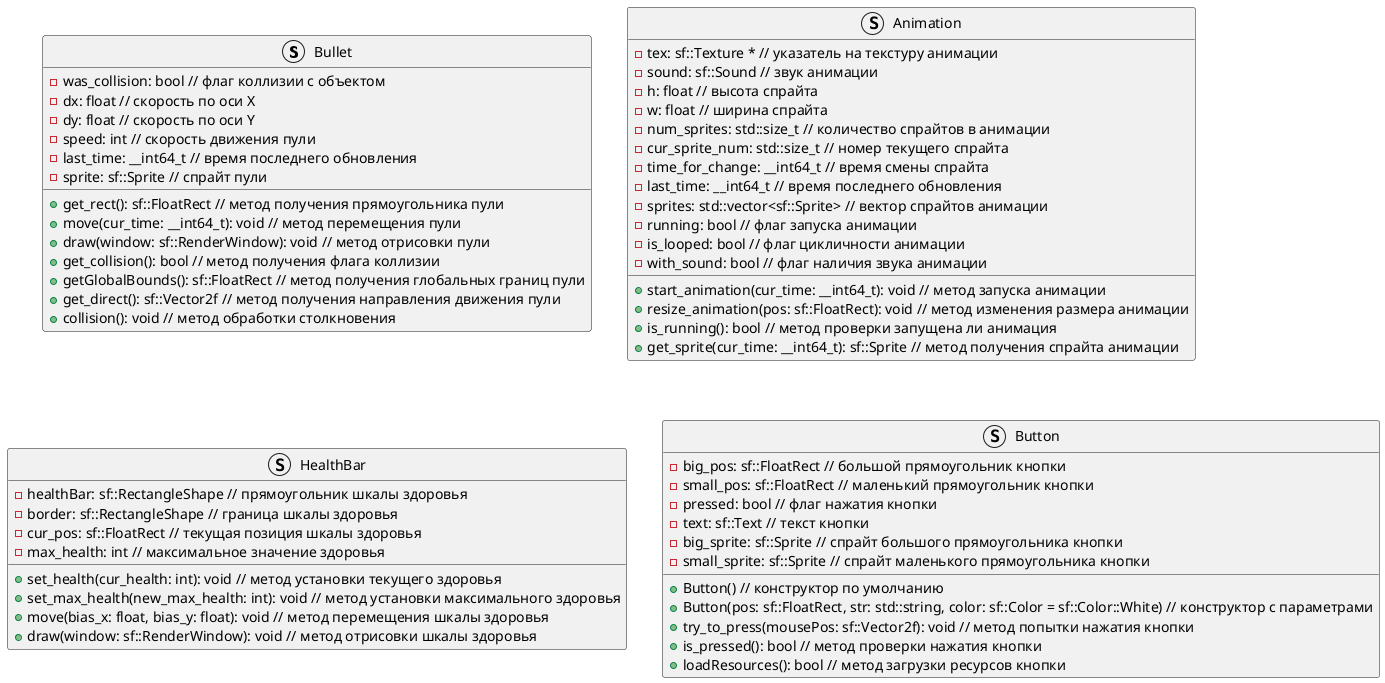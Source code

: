 @startuml

struct Bullet {
    - was_collision: bool // флаг коллизии с объектом
    - dx: float // скорость по оси X
    - dy: float // скорость по оси Y
    - speed: int // скорость движения пули
    - last_time: __int64_t // время последнего обновления
    - sprite: sf::Sprite // спрайт пули

    + get_rect(): sf::FloatRect // метод получения прямоугольника пули
    + move(cur_time: __int64_t): void // метод перемещения пули
    + draw(window: sf::RenderWindow): void // метод отрисовки пули
    + get_collision(): bool // метод получения флага коллизии
    + getGlobalBounds(): sf::FloatRect // метод получения глобальных границ пули
    + get_direct(): sf::Vector2f // метод получения направления движения пули
    + collision(): void // метод обработки столкновения
}

struct Animation {
    - tex: sf::Texture * // указатель на текстуру анимации
    - sound: sf::Sound // звук анимации
    - h: float // высота спрайта
    - w: float // ширина спрайта
    - num_sprites: std::size_t // количество спрайтов в анимации
    - cur_sprite_num: std::size_t // номер текущего спрайта
    - time_for_change: __int64_t // время смены спрайта
    - last_time: __int64_t // время последнего обновления
    - sprites: std::vector<sf::Sprite> // вектор спрайтов анимации
    - running: bool // флаг запуска анимации
    - is_looped: bool // флаг цикличности анимации
    - with_sound: bool // флаг наличия звука анимации

    + start_animation(cur_time: __int64_t): void // метод запуска анимации
    + resize_animation(pos: sf::FloatRect): void // метод изменения размера анимации
    + is_running(): bool // метод проверки запущена ли анимация
    + get_sprite(cur_time: __int64_t): sf::Sprite // метод получения спрайта анимации
}

struct HealthBar {
    - healthBar: sf::RectangleShape // прямоугольник шкалы здоровья
    - border: sf::RectangleShape // граница шкалы здоровья
    - cur_pos: sf::FloatRect // текущая позиция шкалы здоровья
    - max_health: int // максимальное значение здоровья

    + set_health(cur_health: int): void // метод установки текущего здоровья
    + set_max_health(new_max_health: int): void // метод установки максимального здоровья
    + move(bias_x: float, bias_y: float): void // метод перемещения шкалы здоровья
    + draw(window: sf::RenderWindow): void // метод отрисовки шкалы здоровья
}

struct Button {
    - big_pos: sf::FloatRect // большой прямоугольник кнопки
    - small_pos: sf::FloatRect // маленький прямоугольник кнопки
    - pressed: bool // флаг нажатия кнопки
    - text: sf::Text // текст кнопки
    - big_sprite: sf::Sprite // спрайт большого прямоугольника кнопки
    - small_sprite: sf::Sprite // спрайт маленького прямоугольника кнопки

    + Button() // конструктор по умолчанию
    + Button(pos: sf::FloatRect, str: std::string, color: sf::Color = sf::Color::White) // конструктор с параметрами
    + try_to_press(mousePos: sf::Vector2f): void // метод попытки нажатия кнопки
    + is_pressed(): bool // метод проверки нажатия кнопки
    + loadResources(): bool // метод загрузки ресурсов кнопки
}